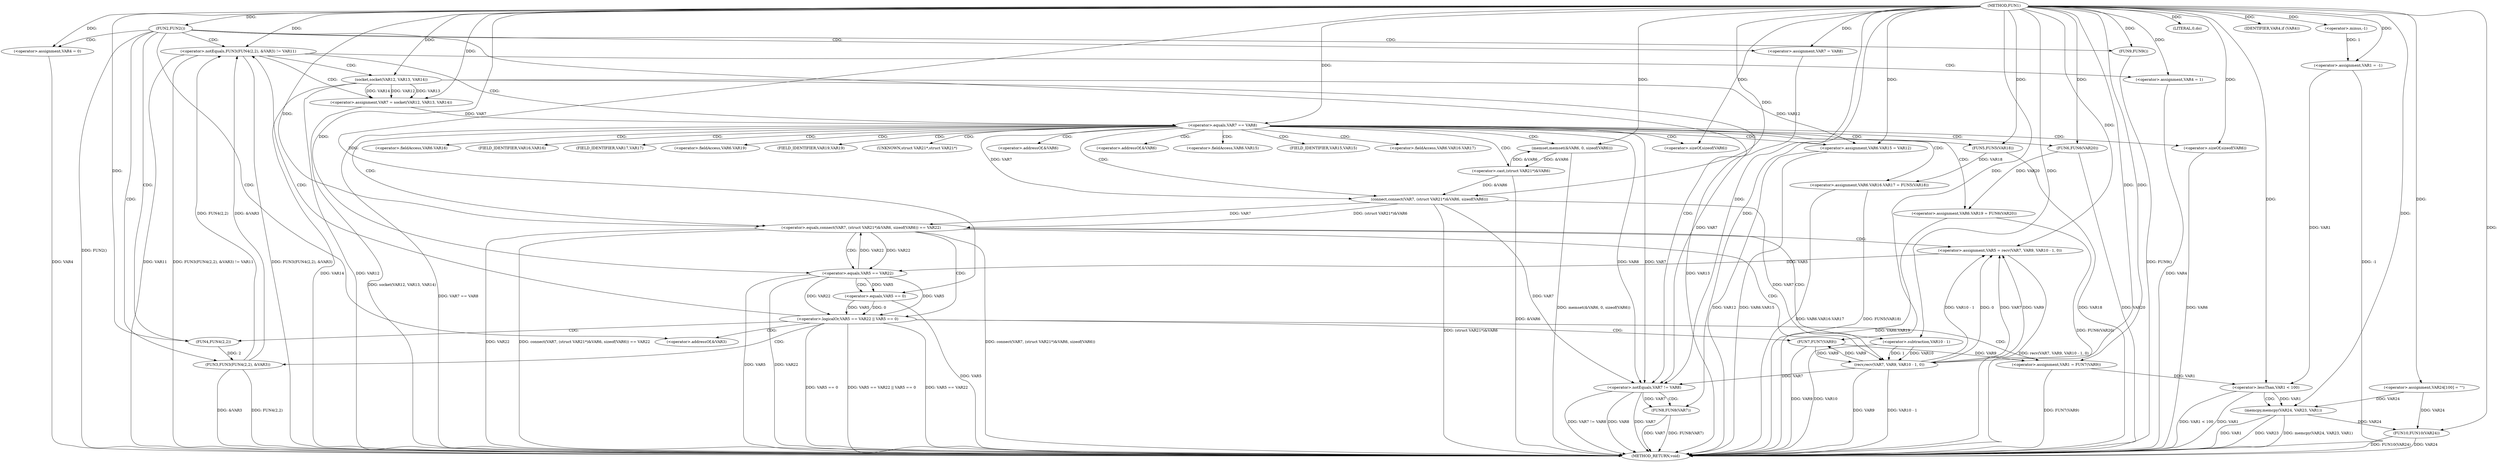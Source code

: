 digraph FUN1 {  
"1000100" [label = "(METHOD,FUN1)" ]
"1000241" [label = "(METHOD_RETURN,void)" ]
"1000103" [label = "(<operator>.assignment,VAR1 = -1)" ]
"1000105" [label = "(<operator>.minus,-1)" ]
"1000108" [label = "(FUN2,FUN2())" ]
"1000113" [label = "(<operator>.assignment,VAR4 = 0)" ]
"1000119" [label = "(<operator>.assignment,VAR7 = VAR8)" ]
"1000126" [label = "(<operator>.notEquals,FUN3(FUN4(2,2), &VAR3) != VAR11)" ]
"1000127" [label = "(FUN3,FUN3(FUN4(2,2), &VAR3))" ]
"1000128" [label = "(FUN4,FUN4(2,2))" ]
"1000136" [label = "(<operator>.assignment,VAR4 = 1)" ]
"1000139" [label = "(<operator>.assignment,VAR7 = socket(VAR12, VAR13, VAR14))" ]
"1000141" [label = "(socket,socket(VAR12, VAR13, VAR14))" ]
"1000146" [label = "(<operator>.equals,VAR7 == VAR8)" ]
"1000151" [label = "(memset,memset(&VAR6, 0, sizeof(VAR6)))" ]
"1000155" [label = "(<operator>.sizeOf,sizeof(VAR6))" ]
"1000157" [label = "(<operator>.assignment,VAR6.VAR15 = VAR12)" ]
"1000162" [label = "(<operator>.assignment,VAR6.VAR16.VAR17 = FUN5(VAR18))" ]
"1000168" [label = "(FUN5,FUN5(VAR18))" ]
"1000170" [label = "(<operator>.assignment,VAR6.VAR19 = FUN6(VAR20))" ]
"1000174" [label = "(FUN6,FUN6(VAR20))" ]
"1000177" [label = "(<operator>.equals,connect(VAR7, (struct VAR21*)&VAR6, sizeof(VAR6)) == VAR22)" ]
"1000178" [label = "(connect,connect(VAR7, (struct VAR21*)&VAR6, sizeof(VAR6)))" ]
"1000180" [label = "(<operator>.cast,(struct VAR21*)&VAR6)" ]
"1000184" [label = "(<operator>.sizeOf,sizeof(VAR6))" ]
"1000189" [label = "(<operator>.assignment,VAR5 = recv(VAR7, VAR9, VAR10 - 1, 0))" ]
"1000191" [label = "(recv,recv(VAR7, VAR9, VAR10 - 1, 0))" ]
"1000194" [label = "(<operator>.subtraction,VAR10 - 1)" ]
"1000199" [label = "(<operator>.logicalOr,VAR5 == VAR22 || VAR5 == 0)" ]
"1000200" [label = "(<operator>.equals,VAR5 == VAR22)" ]
"1000203" [label = "(<operator>.equals,VAR5 == 0)" ]
"1000208" [label = "(<operator>.assignment,VAR1 = FUN7(VAR9))" ]
"1000210" [label = "(FUN7,FUN7(VAR9))" ]
"1000212" [label = "(LITERAL,0,do)" ]
"1000214" [label = "(<operator>.notEquals,VAR7 != VAR8)" ]
"1000218" [label = "(FUN8,FUN8(VAR7))" ]
"1000221" [label = "(IDENTIFIER,VAR4,if (VAR4))" ]
"1000223" [label = "(FUN9,FUN9())" ]
"1000227" [label = "(<operator>.assignment,VAR24[100] = \"\")" ]
"1000231" [label = "(<operator>.lessThan,VAR1 < 100)" ]
"1000235" [label = "(memcpy,memcpy(VAR24, VAR23, VAR1))" ]
"1000239" [label = "(FUN10,FUN10(VAR24))" ]
"1000131" [label = "(<operator>.addressOf,&VAR3)" ]
"1000152" [label = "(<operator>.addressOf,&VAR6)" ]
"1000158" [label = "(<operator>.fieldAccess,VAR6.VAR15)" ]
"1000160" [label = "(FIELD_IDENTIFIER,VAR15,VAR15)" ]
"1000163" [label = "(<operator>.fieldAccess,VAR6.VAR16.VAR17)" ]
"1000164" [label = "(<operator>.fieldAccess,VAR6.VAR16)" ]
"1000166" [label = "(FIELD_IDENTIFIER,VAR16,VAR16)" ]
"1000167" [label = "(FIELD_IDENTIFIER,VAR17,VAR17)" ]
"1000171" [label = "(<operator>.fieldAccess,VAR6.VAR19)" ]
"1000173" [label = "(FIELD_IDENTIFIER,VAR19,VAR19)" ]
"1000181" [label = "(UNKNOWN,struct VAR21*,struct VAR21*)" ]
"1000182" [label = "(<operator>.addressOf,&VAR6)" ]
  "1000141" -> "1000241"  [ label = "DDG: VAR12"] 
  "1000184" -> "1000241"  [ label = "DDG: VAR6"] 
  "1000126" -> "1000241"  [ label = "DDG: FUN3(FUN4(2,2), &VAR3)"] 
  "1000231" -> "1000241"  [ label = "DDG: VAR1 < 100"] 
  "1000126" -> "1000241"  [ label = "DDG: VAR11"] 
  "1000127" -> "1000241"  [ label = "DDG: FUN4(2,2)"] 
  "1000157" -> "1000241"  [ label = "DDG: VAR12"] 
  "1000180" -> "1000241"  [ label = "DDG: &VAR6"] 
  "1000177" -> "1000241"  [ label = "DDG: connect(VAR7, (struct VAR21*)&VAR6, sizeof(VAR6))"] 
  "1000162" -> "1000241"  [ label = "DDG: FUN5(VAR18)"] 
  "1000177" -> "1000241"  [ label = "DDG: VAR22"] 
  "1000126" -> "1000241"  [ label = "DDG: FUN3(FUN4(2,2), &VAR3) != VAR11"] 
  "1000191" -> "1000241"  [ label = "DDG: VAR10 - 1"] 
  "1000200" -> "1000241"  [ label = "DDG: VAR5"] 
  "1000223" -> "1000241"  [ label = "DDG: FUN9()"] 
  "1000108" -> "1000241"  [ label = "DDG: FUN2()"] 
  "1000235" -> "1000241"  [ label = "DDG: VAR23"] 
  "1000208" -> "1000241"  [ label = "DDG: FUN7(VAR9)"] 
  "1000151" -> "1000241"  [ label = "DDG: memset(&VAR6, 0, sizeof(VAR6))"] 
  "1000239" -> "1000241"  [ label = "DDG: FUN10(VAR24)"] 
  "1000168" -> "1000241"  [ label = "DDG: VAR18"] 
  "1000235" -> "1000241"  [ label = "DDG: memcpy(VAR24, VAR23, VAR1)"] 
  "1000199" -> "1000241"  [ label = "DDG: VAR5 == VAR22"] 
  "1000214" -> "1000241"  [ label = "DDG: VAR8"] 
  "1000103" -> "1000241"  [ label = "DDG: -1"] 
  "1000218" -> "1000241"  [ label = "DDG: VAR7"] 
  "1000239" -> "1000241"  [ label = "DDG: VAR24"] 
  "1000214" -> "1000241"  [ label = "DDG: VAR7 != VAR8"] 
  "1000235" -> "1000241"  [ label = "DDG: VAR1"] 
  "1000113" -> "1000241"  [ label = "DDG: VAR4"] 
  "1000139" -> "1000241"  [ label = "DDG: socket(VAR12, VAR13, VAR14)"] 
  "1000194" -> "1000241"  [ label = "DDG: VAR10"] 
  "1000141" -> "1000241"  [ label = "DDG: VAR14"] 
  "1000157" -> "1000241"  [ label = "DDG: VAR6.VAR15"] 
  "1000189" -> "1000241"  [ label = "DDG: recv(VAR7, VAR9, VAR10 - 1, 0)"] 
  "1000178" -> "1000241"  [ label = "DDG: (struct VAR21*)&VAR6"] 
  "1000218" -> "1000241"  [ label = "DDG: FUN8(VAR7)"] 
  "1000199" -> "1000241"  [ label = "DDG: VAR5 == 0"] 
  "1000199" -> "1000241"  [ label = "DDG: VAR5 == VAR22 || VAR5 == 0"] 
  "1000231" -> "1000241"  [ label = "DDG: VAR1"] 
  "1000191" -> "1000241"  [ label = "DDG: VAR9"] 
  "1000210" -> "1000241"  [ label = "DDG: VAR9"] 
  "1000141" -> "1000241"  [ label = "DDG: VAR13"] 
  "1000170" -> "1000241"  [ label = "DDG: VAR6.VAR19"] 
  "1000214" -> "1000241"  [ label = "DDG: VAR7"] 
  "1000177" -> "1000241"  [ label = "DDG: connect(VAR7, (struct VAR21*)&VAR6, sizeof(VAR6)) == VAR22"] 
  "1000162" -> "1000241"  [ label = "DDG: VAR6.VAR16.VAR17"] 
  "1000146" -> "1000241"  [ label = "DDG: VAR7 == VAR8"] 
  "1000170" -> "1000241"  [ label = "DDG: FUN6(VAR20)"] 
  "1000136" -> "1000241"  [ label = "DDG: VAR4"] 
  "1000174" -> "1000241"  [ label = "DDG: VAR20"] 
  "1000203" -> "1000241"  [ label = "DDG: VAR5"] 
  "1000127" -> "1000241"  [ label = "DDG: &VAR3"] 
  "1000200" -> "1000241"  [ label = "DDG: VAR22"] 
  "1000105" -> "1000103"  [ label = "DDG: 1"] 
  "1000100" -> "1000103"  [ label = "DDG: "] 
  "1000100" -> "1000105"  [ label = "DDG: "] 
  "1000100" -> "1000108"  [ label = "DDG: "] 
  "1000100" -> "1000113"  [ label = "DDG: "] 
  "1000100" -> "1000119"  [ label = "DDG: "] 
  "1000127" -> "1000126"  [ label = "DDG: FUN4(2,2)"] 
  "1000127" -> "1000126"  [ label = "DDG: &VAR3"] 
  "1000128" -> "1000127"  [ label = "DDG: 2"] 
  "1000100" -> "1000128"  [ label = "DDG: "] 
  "1000100" -> "1000126"  [ label = "DDG: "] 
  "1000100" -> "1000136"  [ label = "DDG: "] 
  "1000141" -> "1000139"  [ label = "DDG: VAR12"] 
  "1000141" -> "1000139"  [ label = "DDG: VAR13"] 
  "1000141" -> "1000139"  [ label = "DDG: VAR14"] 
  "1000100" -> "1000139"  [ label = "DDG: "] 
  "1000100" -> "1000141"  [ label = "DDG: "] 
  "1000139" -> "1000146"  [ label = "DDG: VAR7"] 
  "1000100" -> "1000146"  [ label = "DDG: "] 
  "1000180" -> "1000151"  [ label = "DDG: &VAR6"] 
  "1000100" -> "1000151"  [ label = "DDG: "] 
  "1000100" -> "1000155"  [ label = "DDG: "] 
  "1000141" -> "1000157"  [ label = "DDG: VAR12"] 
  "1000100" -> "1000157"  [ label = "DDG: "] 
  "1000168" -> "1000162"  [ label = "DDG: VAR18"] 
  "1000100" -> "1000168"  [ label = "DDG: "] 
  "1000174" -> "1000170"  [ label = "DDG: VAR20"] 
  "1000100" -> "1000174"  [ label = "DDG: "] 
  "1000178" -> "1000177"  [ label = "DDG: VAR7"] 
  "1000178" -> "1000177"  [ label = "DDG: (struct VAR21*)&VAR6"] 
  "1000146" -> "1000178"  [ label = "DDG: VAR7"] 
  "1000100" -> "1000178"  [ label = "DDG: "] 
  "1000180" -> "1000178"  [ label = "DDG: &VAR6"] 
  "1000151" -> "1000180"  [ label = "DDG: &VAR6"] 
  "1000100" -> "1000184"  [ label = "DDG: "] 
  "1000200" -> "1000177"  [ label = "DDG: VAR22"] 
  "1000100" -> "1000177"  [ label = "DDG: "] 
  "1000191" -> "1000189"  [ label = "DDG: VAR7"] 
  "1000191" -> "1000189"  [ label = "DDG: VAR9"] 
  "1000191" -> "1000189"  [ label = "DDG: VAR10 - 1"] 
  "1000191" -> "1000189"  [ label = "DDG: 0"] 
  "1000100" -> "1000189"  [ label = "DDG: "] 
  "1000178" -> "1000191"  [ label = "DDG: VAR7"] 
  "1000100" -> "1000191"  [ label = "DDG: "] 
  "1000210" -> "1000191"  [ label = "DDG: VAR9"] 
  "1000194" -> "1000191"  [ label = "DDG: VAR10"] 
  "1000194" -> "1000191"  [ label = "DDG: 1"] 
  "1000100" -> "1000194"  [ label = "DDG: "] 
  "1000200" -> "1000199"  [ label = "DDG: VAR5"] 
  "1000200" -> "1000199"  [ label = "DDG: VAR22"] 
  "1000189" -> "1000200"  [ label = "DDG: VAR5"] 
  "1000100" -> "1000200"  [ label = "DDG: "] 
  "1000177" -> "1000200"  [ label = "DDG: VAR22"] 
  "1000203" -> "1000199"  [ label = "DDG: VAR5"] 
  "1000203" -> "1000199"  [ label = "DDG: 0"] 
  "1000200" -> "1000203"  [ label = "DDG: VAR5"] 
  "1000100" -> "1000203"  [ label = "DDG: "] 
  "1000210" -> "1000208"  [ label = "DDG: VAR9"] 
  "1000100" -> "1000208"  [ label = "DDG: "] 
  "1000191" -> "1000210"  [ label = "DDG: VAR9"] 
  "1000100" -> "1000210"  [ label = "DDG: "] 
  "1000100" -> "1000212"  [ label = "DDG: "] 
  "1000178" -> "1000214"  [ label = "DDG: VAR7"] 
  "1000119" -> "1000214"  [ label = "DDG: VAR7"] 
  "1000146" -> "1000214"  [ label = "DDG: VAR7"] 
  "1000191" -> "1000214"  [ label = "DDG: VAR7"] 
  "1000100" -> "1000214"  [ label = "DDG: "] 
  "1000146" -> "1000214"  [ label = "DDG: VAR8"] 
  "1000214" -> "1000218"  [ label = "DDG: VAR7"] 
  "1000100" -> "1000218"  [ label = "DDG: "] 
  "1000100" -> "1000221"  [ label = "DDG: "] 
  "1000100" -> "1000223"  [ label = "DDG: "] 
  "1000100" -> "1000227"  [ label = "DDG: "] 
  "1000208" -> "1000231"  [ label = "DDG: VAR1"] 
  "1000103" -> "1000231"  [ label = "DDG: VAR1"] 
  "1000100" -> "1000231"  [ label = "DDG: "] 
  "1000227" -> "1000235"  [ label = "DDG: VAR24"] 
  "1000100" -> "1000235"  [ label = "DDG: "] 
  "1000231" -> "1000235"  [ label = "DDG: VAR1"] 
  "1000235" -> "1000239"  [ label = "DDG: VAR24"] 
  "1000227" -> "1000239"  [ label = "DDG: VAR24"] 
  "1000100" -> "1000239"  [ label = "DDG: "] 
  "1000108" -> "1000127"  [ label = "CDG: "] 
  "1000108" -> "1000128"  [ label = "CDG: "] 
  "1000108" -> "1000214"  [ label = "CDG: "] 
  "1000108" -> "1000126"  [ label = "CDG: "] 
  "1000108" -> "1000119"  [ label = "CDG: "] 
  "1000108" -> "1000131"  [ label = "CDG: "] 
  "1000108" -> "1000113"  [ label = "CDG: "] 
  "1000108" -> "1000223"  [ label = "CDG: "] 
  "1000126" -> "1000141"  [ label = "CDG: "] 
  "1000126" -> "1000139"  [ label = "CDG: "] 
  "1000126" -> "1000146"  [ label = "CDG: "] 
  "1000126" -> "1000136"  [ label = "CDG: "] 
  "1000146" -> "1000164"  [ label = "CDG: "] 
  "1000146" -> "1000174"  [ label = "CDG: "] 
  "1000146" -> "1000182"  [ label = "CDG: "] 
  "1000146" -> "1000166"  [ label = "CDG: "] 
  "1000146" -> "1000180"  [ label = "CDG: "] 
  "1000146" -> "1000157"  [ label = "CDG: "] 
  "1000146" -> "1000167"  [ label = "CDG: "] 
  "1000146" -> "1000151"  [ label = "CDG: "] 
  "1000146" -> "1000160"  [ label = "CDG: "] 
  "1000146" -> "1000152"  [ label = "CDG: "] 
  "1000146" -> "1000163"  [ label = "CDG: "] 
  "1000146" -> "1000168"  [ label = "CDG: "] 
  "1000146" -> "1000178"  [ label = "CDG: "] 
  "1000146" -> "1000173"  [ label = "CDG: "] 
  "1000146" -> "1000158"  [ label = "CDG: "] 
  "1000146" -> "1000155"  [ label = "CDG: "] 
  "1000146" -> "1000170"  [ label = "CDG: "] 
  "1000146" -> "1000171"  [ label = "CDG: "] 
  "1000146" -> "1000184"  [ label = "CDG: "] 
  "1000146" -> "1000177"  [ label = "CDG: "] 
  "1000146" -> "1000162"  [ label = "CDG: "] 
  "1000146" -> "1000181"  [ label = "CDG: "] 
  "1000177" -> "1000200"  [ label = "CDG: "] 
  "1000177" -> "1000191"  [ label = "CDG: "] 
  "1000177" -> "1000199"  [ label = "CDG: "] 
  "1000177" -> "1000194"  [ label = "CDG: "] 
  "1000177" -> "1000189"  [ label = "CDG: "] 
  "1000199" -> "1000208"  [ label = "CDG: "] 
  "1000199" -> "1000210"  [ label = "CDG: "] 
  "1000199" -> "1000127"  [ label = "CDG: "] 
  "1000199" -> "1000128"  [ label = "CDG: "] 
  "1000199" -> "1000126"  [ label = "CDG: "] 
  "1000199" -> "1000131"  [ label = "CDG: "] 
  "1000200" -> "1000203"  [ label = "CDG: "] 
  "1000214" -> "1000218"  [ label = "CDG: "] 
  "1000231" -> "1000235"  [ label = "CDG: "] 
}
